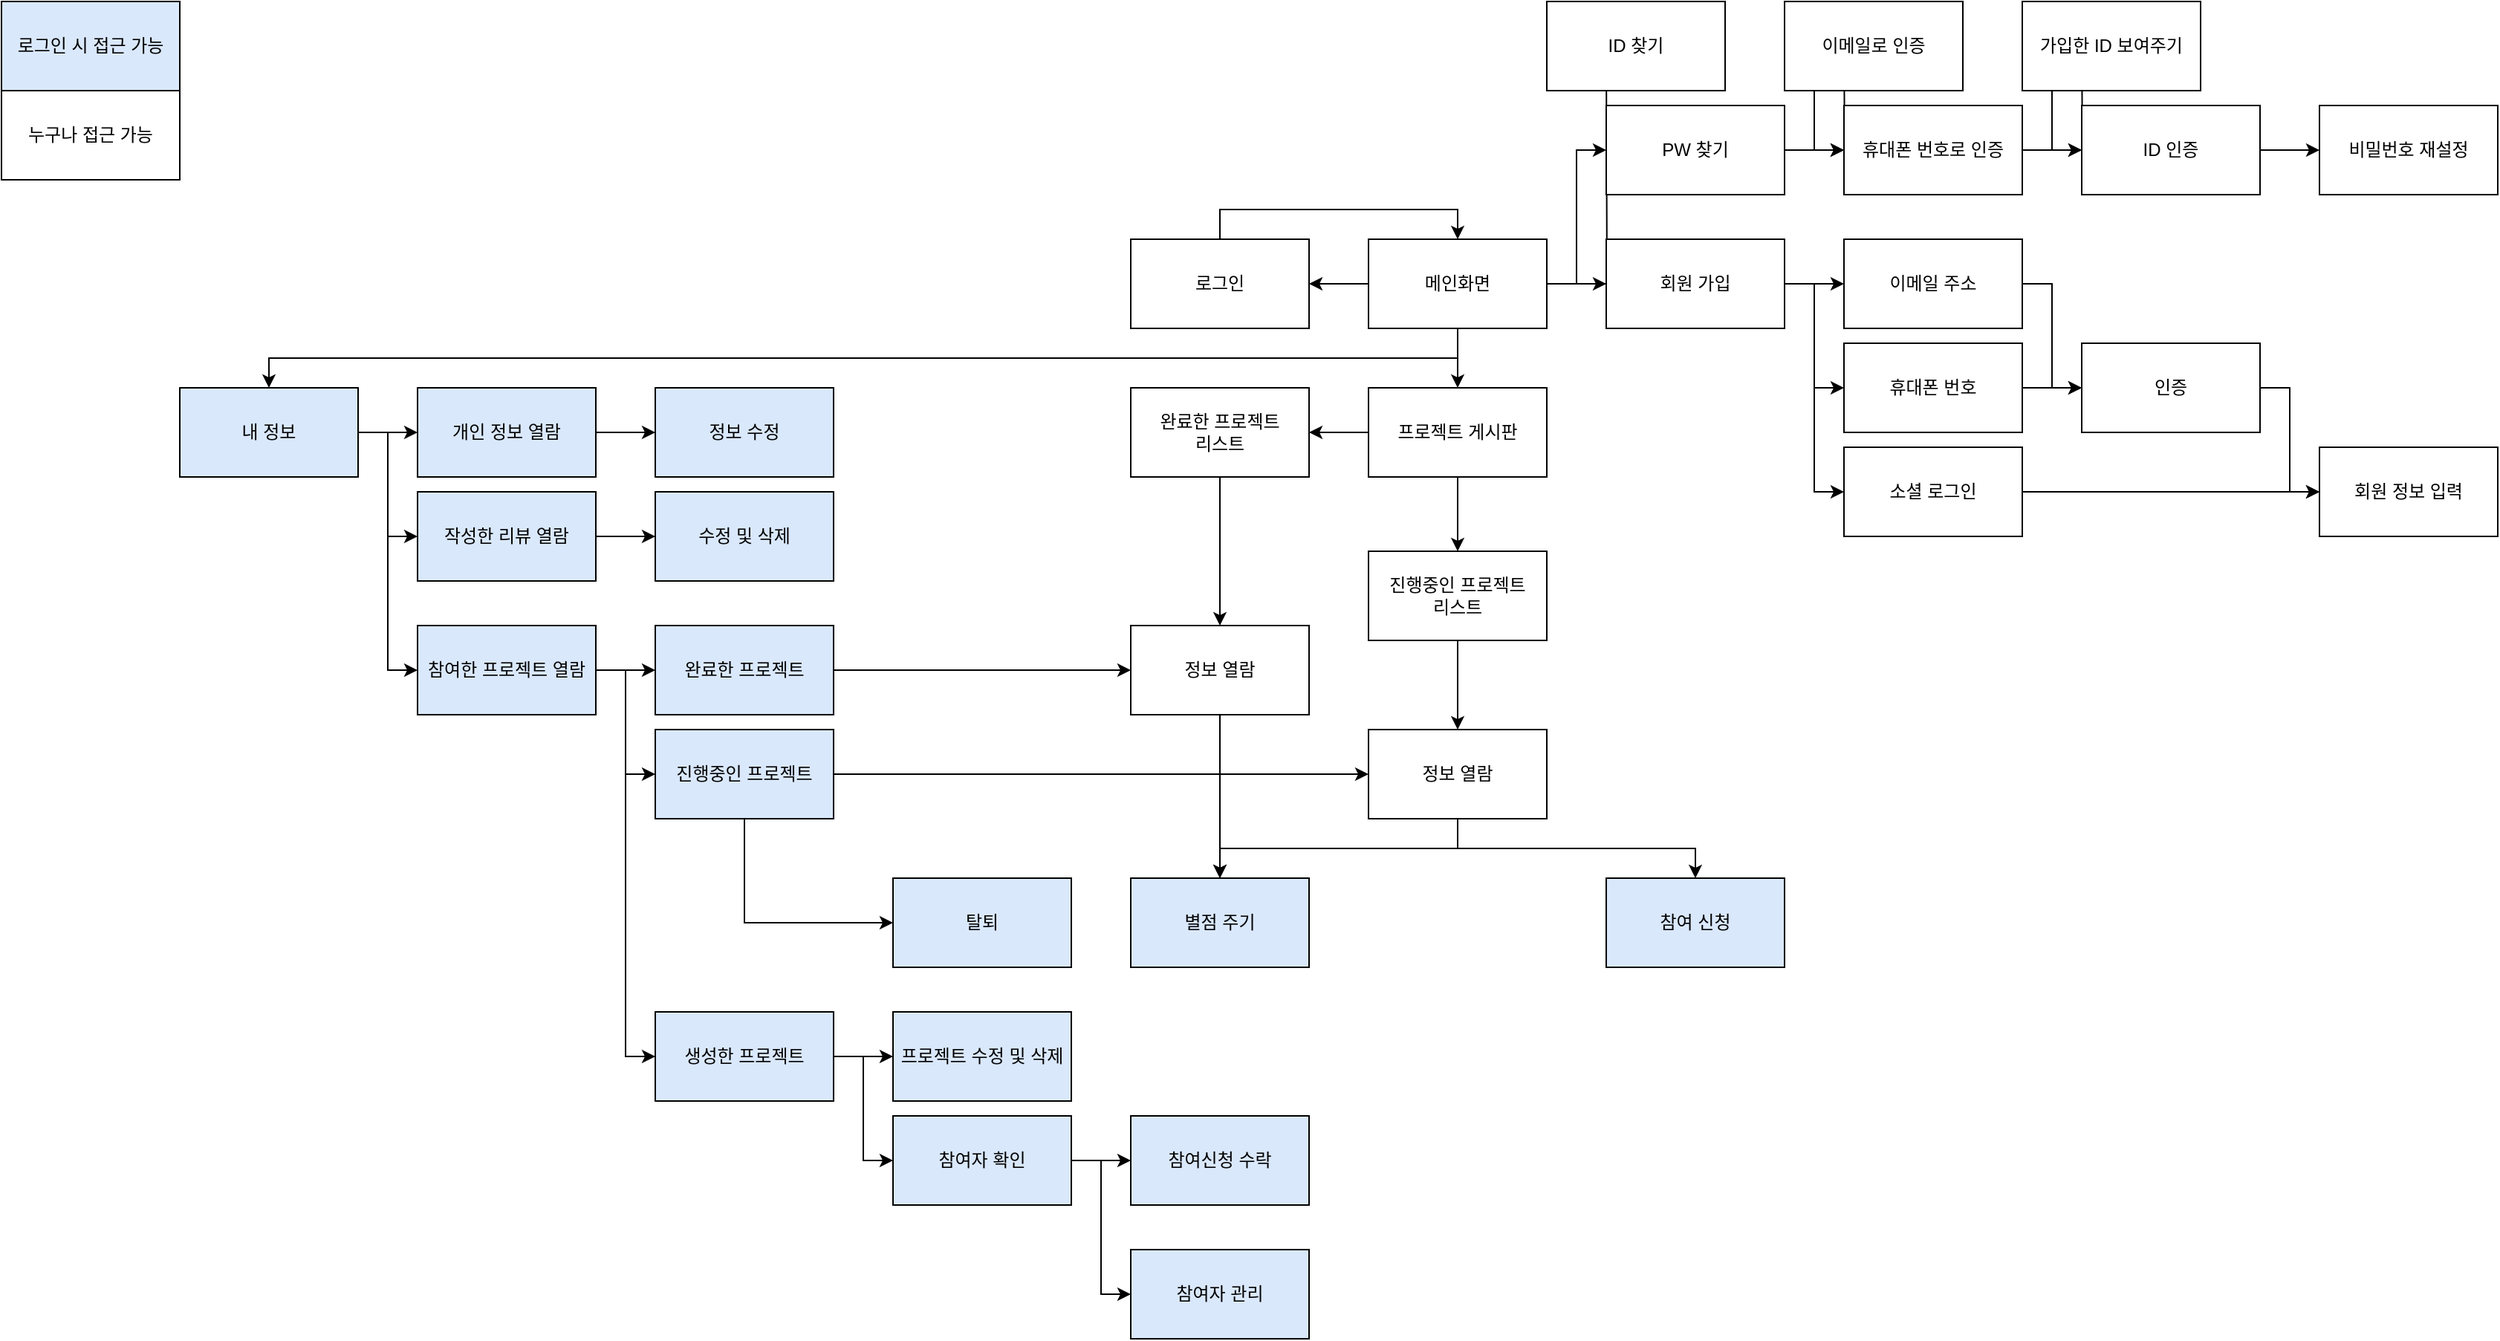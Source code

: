 <mxfile version="20.6.0" type="device"><diagram id="atNk6NkZzC9UexmLSURd" name="페이지-1"><mxGraphModel dx="1673" dy="885" grid="1" gridSize="10" guides="1" tooltips="1" connect="1" arrows="1" fold="1" page="1" pageScale="1" pageWidth="827" pageHeight="1169" math="0" shadow="0"><root><mxCell id="0"/><mxCell id="1" parent="0"/><mxCell id="_BKDXIkQk8l5Chyy_W0b-9" style="edgeStyle=orthogonalEdgeStyle;rounded=0;orthogonalLoop=1;jettySize=auto;html=1;exitX=0.5;exitY=1;exitDx=0;exitDy=0;entryX=0.5;entryY=0;entryDx=0;entryDy=0;" parent="1" source="bjW0CAG0r6nxc3iP6hRu-25" target="_BKDXIkQk8l5Chyy_W0b-2" edge="1"><mxGeometry relative="1" as="geometry"/></mxCell><mxCell id="_BKDXIkQk8l5Chyy_W0b-46" style="edgeStyle=orthogonalEdgeStyle;rounded=0;orthogonalLoop=1;jettySize=auto;html=1;exitX=1;exitY=0.5;exitDx=0;exitDy=0;entryX=0;entryY=0.5;entryDx=0;entryDy=0;" parent="1" source="bjW0CAG0r6nxc3iP6hRu-25" edge="1"><mxGeometry relative="1" as="geometry"><mxPoint x="1080.0" y="30" as="targetPoint"/></mxGeometry></mxCell><mxCell id="_BKDXIkQk8l5Chyy_W0b-47" style="edgeStyle=orthogonalEdgeStyle;rounded=0;orthogonalLoop=1;jettySize=auto;html=1;exitX=1;exitY=0.5;exitDx=0;exitDy=0;entryX=0;entryY=0.5;entryDx=0;entryDy=0;" parent="1" source="bjW0CAG0r6nxc3iP6hRu-25" target="_BKDXIkQk8l5Chyy_W0b-44" edge="1"><mxGeometry relative="1" as="geometry"/></mxCell><mxCell id="_BKDXIkQk8l5Chyy_W0b-48" style="edgeStyle=orthogonalEdgeStyle;rounded=0;orthogonalLoop=1;jettySize=auto;html=1;exitX=1;exitY=0.5;exitDx=0;exitDy=0;entryX=0;entryY=0.5;entryDx=0;entryDy=0;" parent="1" source="bjW0CAG0r6nxc3iP6hRu-25" target="_BKDXIkQk8l5Chyy_W0b-15" edge="1"><mxGeometry relative="1" as="geometry"/></mxCell><mxCell id="3mjZ2GjrSlD1f7R-v62S-1" style="edgeStyle=orthogonalEdgeStyle;rounded=0;orthogonalLoop=1;jettySize=auto;html=1;exitX=0.5;exitY=1;exitDx=0;exitDy=0;entryX=0.5;entryY=0;entryDx=0;entryDy=0;" parent="1" source="bjW0CAG0r6nxc3iP6hRu-25" target="_BKDXIkQk8l5Chyy_W0b-3" edge="1"><mxGeometry relative="1" as="geometry"/></mxCell><mxCell id="3mjZ2GjrSlD1f7R-v62S-22" value="" style="edgeStyle=orthogonalEdgeStyle;rounded=0;orthogonalLoop=1;jettySize=auto;html=1;" parent="1" source="bjW0CAG0r6nxc3iP6hRu-25" target="3mjZ2GjrSlD1f7R-v62S-21" edge="1"><mxGeometry relative="1" as="geometry"/></mxCell><mxCell id="bjW0CAG0r6nxc3iP6hRu-25" value="메인화면" style="rounded=0;whiteSpace=wrap;html=1;" parent="1" vertex="1"><mxGeometry x="920" y="160" width="120" height="60" as="geometry"/></mxCell><mxCell id="_BKDXIkQk8l5Chyy_W0b-17" style="edgeStyle=orthogonalEdgeStyle;rounded=0;orthogonalLoop=1;jettySize=auto;html=1;exitX=0.5;exitY=1;exitDx=0;exitDy=0;entryX=0.5;entryY=0;entryDx=0;entryDy=0;" parent="1" source="_BKDXIkQk8l5Chyy_W0b-2" target="_BKDXIkQk8l5Chyy_W0b-14" edge="1"><mxGeometry relative="1" as="geometry"/></mxCell><mxCell id="3mjZ2GjrSlD1f7R-v62S-38" style="edgeStyle=orthogonalEdgeStyle;rounded=0;orthogonalLoop=1;jettySize=auto;html=1;exitX=0;exitY=0.5;exitDx=0;exitDy=0;entryX=1;entryY=0.5;entryDx=0;entryDy=0;" parent="1" source="_BKDXIkQk8l5Chyy_W0b-2" target="3mjZ2GjrSlD1f7R-v62S-32" edge="1"><mxGeometry relative="1" as="geometry"/></mxCell><mxCell id="_BKDXIkQk8l5Chyy_W0b-2" value="프로젝트 게시판" style="rounded=0;whiteSpace=wrap;html=1;" parent="1" vertex="1"><mxGeometry x="920" y="260" width="120" height="60" as="geometry"/></mxCell><mxCell id="3mjZ2GjrSlD1f7R-v62S-24" value="" style="edgeStyle=orthogonalEdgeStyle;rounded=0;orthogonalLoop=1;jettySize=auto;html=1;" parent="1" source="_BKDXIkQk8l5Chyy_W0b-3" target="3mjZ2GjrSlD1f7R-v62S-5" edge="1"><mxGeometry relative="1" as="geometry"/></mxCell><mxCell id="3mjZ2GjrSlD1f7R-v62S-25" style="edgeStyle=orthogonalEdgeStyle;rounded=0;orthogonalLoop=1;jettySize=auto;html=1;exitX=1;exitY=0.5;exitDx=0;exitDy=0;entryX=0;entryY=0.5;entryDx=0;entryDy=0;" parent="1" source="_BKDXIkQk8l5Chyy_W0b-3" target="3mjZ2GjrSlD1f7R-v62S-7" edge="1"><mxGeometry relative="1" as="geometry"/></mxCell><mxCell id="3mjZ2GjrSlD1f7R-v62S-26" style="edgeStyle=orthogonalEdgeStyle;rounded=0;orthogonalLoop=1;jettySize=auto;html=1;exitX=1;exitY=0.5;exitDx=0;exitDy=0;entryX=0;entryY=0.5;entryDx=0;entryDy=0;" parent="1" source="_BKDXIkQk8l5Chyy_W0b-3" target="3mjZ2GjrSlD1f7R-v62S-6" edge="1"><mxGeometry relative="1" as="geometry"/></mxCell><mxCell id="_BKDXIkQk8l5Chyy_W0b-3" value="내 정보" style="rounded=0;whiteSpace=wrap;html=1;fillColor=#dae8fc;strokeColor=#000000;" parent="1" vertex="1"><mxGeometry x="120" y="260" width="120" height="60" as="geometry"/></mxCell><mxCell id="_BKDXIkQk8l5Chyy_W0b-7" value="로그인 시 접근 가능" style="rounded=0;whiteSpace=wrap;html=1;fillColor=#dae8fc;strokeColor=#000000;" parent="1" vertex="1"><mxGeometry width="120" height="60" as="geometry"/></mxCell><mxCell id="_BKDXIkQk8l5Chyy_W0b-8" value="누구나 접근 가능" style="rounded=0;whiteSpace=wrap;html=1;" parent="1" vertex="1"><mxGeometry y="60" width="120" height="60" as="geometry"/></mxCell><mxCell id="3mjZ2GjrSlD1f7R-v62S-40" style="edgeStyle=orthogonalEdgeStyle;rounded=0;orthogonalLoop=1;jettySize=auto;html=1;exitX=0.5;exitY=1;exitDx=0;exitDy=0;entryX=0.5;entryY=0;entryDx=0;entryDy=0;" parent="1" source="_BKDXIkQk8l5Chyy_W0b-14" target="3mjZ2GjrSlD1f7R-v62S-39" edge="1"><mxGeometry relative="1" as="geometry"/></mxCell><mxCell id="_BKDXIkQk8l5Chyy_W0b-14" value="진행중인 프로젝트&lt;br&gt;리스트" style="rounded=0;whiteSpace=wrap;html=1;" parent="1" vertex="1"><mxGeometry x="920" y="370" width="120" height="60" as="geometry"/></mxCell><mxCell id="_BKDXIkQk8l5Chyy_W0b-31" style="edgeStyle=orthogonalEdgeStyle;rounded=0;orthogonalLoop=1;jettySize=auto;html=1;exitX=1;exitY=0.5;exitDx=0;exitDy=0;entryX=0;entryY=0.5;entryDx=0;entryDy=0;" parent="1" source="_BKDXIkQk8l5Chyy_W0b-15" target="_BKDXIkQk8l5Chyy_W0b-26" edge="1"><mxGeometry relative="1" as="geometry"/></mxCell><mxCell id="_BKDXIkQk8l5Chyy_W0b-32" style="edgeStyle=orthogonalEdgeStyle;rounded=0;orthogonalLoop=1;jettySize=auto;html=1;exitX=1;exitY=0.5;exitDx=0;exitDy=0;entryX=0;entryY=0.5;entryDx=0;entryDy=0;" parent="1" source="_BKDXIkQk8l5Chyy_W0b-15" target="_BKDXIkQk8l5Chyy_W0b-29" edge="1"><mxGeometry relative="1" as="geometry"/></mxCell><mxCell id="_BKDXIkQk8l5Chyy_W0b-33" style="edgeStyle=orthogonalEdgeStyle;rounded=0;orthogonalLoop=1;jettySize=auto;html=1;exitX=1;exitY=0.5;exitDx=0;exitDy=0;entryX=0;entryY=0.5;entryDx=0;entryDy=0;" parent="1" source="_BKDXIkQk8l5Chyy_W0b-15" target="_BKDXIkQk8l5Chyy_W0b-30" edge="1"><mxGeometry relative="1" as="geometry"/></mxCell><mxCell id="_BKDXIkQk8l5Chyy_W0b-15" value="회원 가입" style="rounded=0;whiteSpace=wrap;html=1;" parent="1" vertex="1"><mxGeometry x="1080" y="160" width="120" height="60" as="geometry"/></mxCell><mxCell id="_BKDXIkQk8l5Chyy_W0b-19" value="별점 주기" style="rounded=0;whiteSpace=wrap;html=1;fillColor=#dae8fc;strokeColor=#000000;" parent="1" vertex="1"><mxGeometry x="760" y="590" width="120" height="60" as="geometry"/></mxCell><mxCell id="_BKDXIkQk8l5Chyy_W0b-20" value="참여 신청" style="rounded=0;whiteSpace=wrap;html=1;fillColor=#dae8fc;strokeColor=#000000;" parent="1" vertex="1"><mxGeometry x="1080" y="590" width="120" height="60" as="geometry"/></mxCell><mxCell id="_BKDXIkQk8l5Chyy_W0b-35" style="edgeStyle=orthogonalEdgeStyle;rounded=0;orthogonalLoop=1;jettySize=auto;html=1;exitX=1;exitY=0.5;exitDx=0;exitDy=0;entryX=0;entryY=0.5;entryDx=0;entryDy=0;" parent="1" source="_BKDXIkQk8l5Chyy_W0b-26" target="_BKDXIkQk8l5Chyy_W0b-34" edge="1"><mxGeometry relative="1" as="geometry"/></mxCell><mxCell id="_BKDXIkQk8l5Chyy_W0b-26" value="이메일 주소" style="rounded=0;whiteSpace=wrap;html=1;" parent="1" vertex="1"><mxGeometry x="1240" y="160" width="120" height="60" as="geometry"/></mxCell><mxCell id="_BKDXIkQk8l5Chyy_W0b-36" style="edgeStyle=orthogonalEdgeStyle;rounded=0;orthogonalLoop=1;jettySize=auto;html=1;exitX=1;exitY=0.5;exitDx=0;exitDy=0;entryX=0;entryY=0.5;entryDx=0;entryDy=0;" parent="1" source="_BKDXIkQk8l5Chyy_W0b-29" target="_BKDXIkQk8l5Chyy_W0b-34" edge="1"><mxGeometry relative="1" as="geometry"/></mxCell><mxCell id="_BKDXIkQk8l5Chyy_W0b-29" value="휴대폰 번호" style="rounded=0;whiteSpace=wrap;html=1;" parent="1" vertex="1"><mxGeometry x="1240" y="230" width="120" height="60" as="geometry"/></mxCell><mxCell id="_BKDXIkQk8l5Chyy_W0b-39" style="edgeStyle=orthogonalEdgeStyle;rounded=0;orthogonalLoop=1;jettySize=auto;html=1;exitX=1;exitY=0.5;exitDx=0;exitDy=0;entryX=0;entryY=0.5;entryDx=0;entryDy=0;" parent="1" source="_BKDXIkQk8l5Chyy_W0b-30" target="_BKDXIkQk8l5Chyy_W0b-37" edge="1"><mxGeometry relative="1" as="geometry"/></mxCell><mxCell id="_BKDXIkQk8l5Chyy_W0b-30" value="소셜 로그인" style="rounded=0;whiteSpace=wrap;html=1;" parent="1" vertex="1"><mxGeometry x="1240" y="300" width="120" height="60" as="geometry"/></mxCell><mxCell id="_BKDXIkQk8l5Chyy_W0b-38" style="edgeStyle=orthogonalEdgeStyle;rounded=0;orthogonalLoop=1;jettySize=auto;html=1;exitX=1;exitY=0.5;exitDx=0;exitDy=0;entryX=0;entryY=0.5;entryDx=0;entryDy=0;" parent="1" source="_BKDXIkQk8l5Chyy_W0b-34" target="_BKDXIkQk8l5Chyy_W0b-37" edge="1"><mxGeometry relative="1" as="geometry"/></mxCell><mxCell id="_BKDXIkQk8l5Chyy_W0b-34" value="인증" style="rounded=0;whiteSpace=wrap;html=1;" parent="1" vertex="1"><mxGeometry x="1400" y="230" width="120" height="60" as="geometry"/></mxCell><mxCell id="_BKDXIkQk8l5Chyy_W0b-37" value="회원 정보 입력" style="rounded=0;whiteSpace=wrap;html=1;" parent="1" vertex="1"><mxGeometry x="1560" y="300" width="120" height="60" as="geometry"/></mxCell><mxCell id="_BKDXIkQk8l5Chyy_W0b-64" style="edgeStyle=orthogonalEdgeStyle;rounded=0;orthogonalLoop=1;jettySize=auto;html=1;exitX=1;exitY=0.5;exitDx=0;exitDy=0;entryX=0;entryY=0.5;entryDx=0;entryDy=0;" parent="1" source="_BKDXIkQk8l5Chyy_W0b-44" target="_BKDXIkQk8l5Chyy_W0b-49" edge="1"><mxGeometry relative="1" as="geometry"/></mxCell><mxCell id="_BKDXIkQk8l5Chyy_W0b-65" style="edgeStyle=orthogonalEdgeStyle;rounded=0;orthogonalLoop=1;jettySize=auto;html=1;exitX=1;exitY=0.5;exitDx=0;exitDy=0;entryX=0;entryY=0.5;entryDx=0;entryDy=0;" parent="1" source="_BKDXIkQk8l5Chyy_W0b-44" edge="1"><mxGeometry relative="1" as="geometry"><mxPoint x="1240.0" y="30" as="targetPoint"/></mxGeometry></mxCell><mxCell id="_BKDXIkQk8l5Chyy_W0b-44" value="PW 찾기" style="rounded=0;whiteSpace=wrap;html=1;" parent="1" vertex="1"><mxGeometry x="1080" y="70" width="120" height="60" as="geometry"/></mxCell><mxCell id="_BKDXIkQk8l5Chyy_W0b-51" style="edgeStyle=orthogonalEdgeStyle;rounded=0;orthogonalLoop=1;jettySize=auto;html=1;exitX=1;exitY=0.5;exitDx=0;exitDy=0;entryX=0;entryY=0.5;entryDx=0;entryDy=0;" parent="1" target="_BKDXIkQk8l5Chyy_W0b-49" edge="1"><mxGeometry relative="1" as="geometry"><mxPoint x="1200.0" y="30" as="sourcePoint"/></mxGeometry></mxCell><mxCell id="_BKDXIkQk8l5Chyy_W0b-52" style="edgeStyle=orthogonalEdgeStyle;rounded=0;orthogonalLoop=1;jettySize=auto;html=1;exitX=1;exitY=0.5;exitDx=0;exitDy=0;entryX=0;entryY=0.5;entryDx=0;entryDy=0;" parent="1" edge="1"><mxGeometry relative="1" as="geometry"><mxPoint x="1200.0" y="30" as="sourcePoint"/><mxPoint x="1240.0" y="30" as="targetPoint"/></mxGeometry></mxCell><mxCell id="_BKDXIkQk8l5Chyy_W0b-45" value="ID 찾기" style="rounded=0;whiteSpace=wrap;html=1;" parent="1" vertex="1"><mxGeometry x="1040" width="120" height="60" as="geometry"/></mxCell><mxCell id="_BKDXIkQk8l5Chyy_W0b-55" style="edgeStyle=orthogonalEdgeStyle;rounded=0;orthogonalLoop=1;jettySize=auto;html=1;exitX=1;exitY=0.5;exitDx=0;exitDy=0;entryX=0;entryY=0.5;entryDx=0;entryDy=0;" parent="1" source="_BKDXIkQk8l5Chyy_W0b-49" edge="1"><mxGeometry relative="1" as="geometry"><mxPoint x="1400.0" y="30" as="targetPoint"/></mxGeometry></mxCell><mxCell id="_BKDXIkQk8l5Chyy_W0b-62" style="edgeStyle=orthogonalEdgeStyle;rounded=0;orthogonalLoop=1;jettySize=auto;html=1;exitX=1;exitY=0.5;exitDx=0;exitDy=0;entryX=0;entryY=0.5;entryDx=0;entryDy=0;" parent="1" source="_BKDXIkQk8l5Chyy_W0b-49" target="_BKDXIkQk8l5Chyy_W0b-56" edge="1"><mxGeometry relative="1" as="geometry"/></mxCell><mxCell id="_BKDXIkQk8l5Chyy_W0b-49" value="휴대폰 번호로 인증" style="rounded=0;whiteSpace=wrap;html=1;" parent="1" vertex="1"><mxGeometry x="1240" y="70" width="120" height="60" as="geometry"/></mxCell><mxCell id="_BKDXIkQk8l5Chyy_W0b-54" style="edgeStyle=orthogonalEdgeStyle;rounded=0;orthogonalLoop=1;jettySize=auto;html=1;exitX=1;exitY=0.5;exitDx=0;exitDy=0;entryX=0;entryY=0.5;entryDx=0;entryDy=0;" parent="1" edge="1"><mxGeometry relative="1" as="geometry"><mxPoint x="1360.0" y="30" as="sourcePoint"/><mxPoint x="1400.0" y="30" as="targetPoint"/></mxGeometry></mxCell><mxCell id="_BKDXIkQk8l5Chyy_W0b-61" style="edgeStyle=orthogonalEdgeStyle;rounded=0;orthogonalLoop=1;jettySize=auto;html=1;exitX=1;exitY=0.5;exitDx=0;exitDy=0;entryX=0;entryY=0.5;entryDx=0;entryDy=0;" parent="1" target="_BKDXIkQk8l5Chyy_W0b-56" edge="1"><mxGeometry relative="1" as="geometry"><mxPoint x="1360.0" y="30" as="sourcePoint"/></mxGeometry></mxCell><mxCell id="_BKDXIkQk8l5Chyy_W0b-50" value="이메일로 인증" style="rounded=0;whiteSpace=wrap;html=1;" parent="1" vertex="1"><mxGeometry x="1200" width="120" height="60" as="geometry"/></mxCell><mxCell id="_BKDXIkQk8l5Chyy_W0b-53" value="가입한 ID 보여주기" style="rounded=0;whiteSpace=wrap;html=1;" parent="1" vertex="1"><mxGeometry x="1360" width="120" height="60" as="geometry"/></mxCell><mxCell id="_BKDXIkQk8l5Chyy_W0b-63" style="edgeStyle=orthogonalEdgeStyle;rounded=0;orthogonalLoop=1;jettySize=auto;html=1;exitX=1;exitY=0.5;exitDx=0;exitDy=0;entryX=0;entryY=0.5;entryDx=0;entryDy=0;" parent="1" source="_BKDXIkQk8l5Chyy_W0b-56" target="_BKDXIkQk8l5Chyy_W0b-60" edge="1"><mxGeometry relative="1" as="geometry"/></mxCell><mxCell id="_BKDXIkQk8l5Chyy_W0b-56" value="ID 인증" style="rounded=0;whiteSpace=wrap;html=1;" parent="1" vertex="1"><mxGeometry x="1400" y="70" width="120" height="60" as="geometry"/></mxCell><mxCell id="_BKDXIkQk8l5Chyy_W0b-60" value="비밀번호 재설정" style="rounded=0;whiteSpace=wrap;html=1;" parent="1" vertex="1"><mxGeometry x="1560" y="70" width="120" height="60" as="geometry"/></mxCell><mxCell id="3mjZ2GjrSlD1f7R-v62S-2" value="정보 수정" style="rounded=0;whiteSpace=wrap;html=1;fillColor=#dae8fc;strokeColor=#000000;" parent="1" vertex="1"><mxGeometry x="440.0" y="260" width="120" height="60" as="geometry"/></mxCell><mxCell id="3mjZ2GjrSlD1f7R-v62S-27" style="edgeStyle=orthogonalEdgeStyle;rounded=0;orthogonalLoop=1;jettySize=auto;html=1;exitX=1;exitY=0.5;exitDx=0;exitDy=0;entryX=0;entryY=0.5;entryDx=0;entryDy=0;" parent="1" source="3mjZ2GjrSlD1f7R-v62S-5" target="3mjZ2GjrSlD1f7R-v62S-2" edge="1"><mxGeometry relative="1" as="geometry"/></mxCell><mxCell id="3mjZ2GjrSlD1f7R-v62S-5" value="개인 정보 열람" style="rounded=0;whiteSpace=wrap;html=1;fillColor=#dae8fc;strokeColor=#000000;" parent="1" vertex="1"><mxGeometry x="280" y="260" width="120" height="60" as="geometry"/></mxCell><mxCell id="3mjZ2GjrSlD1f7R-v62S-29" value="" style="edgeStyle=orthogonalEdgeStyle;rounded=0;orthogonalLoop=1;jettySize=auto;html=1;" parent="1" source="3mjZ2GjrSlD1f7R-v62S-6" target="3mjZ2GjrSlD1f7R-v62S-15" edge="1"><mxGeometry relative="1" as="geometry"/></mxCell><mxCell id="3mjZ2GjrSlD1f7R-v62S-30" style="edgeStyle=orthogonalEdgeStyle;rounded=0;orthogonalLoop=1;jettySize=auto;html=1;exitX=1;exitY=0.5;exitDx=0;exitDy=0;entryX=0;entryY=0.5;entryDx=0;entryDy=0;" parent="1" source="3mjZ2GjrSlD1f7R-v62S-6" target="3mjZ2GjrSlD1f7R-v62S-14" edge="1"><mxGeometry relative="1" as="geometry"/></mxCell><mxCell id="3mjZ2GjrSlD1f7R-v62S-31" style="edgeStyle=orthogonalEdgeStyle;rounded=0;orthogonalLoop=1;jettySize=auto;html=1;exitX=1;exitY=0.5;exitDx=0;exitDy=0;entryX=0;entryY=0.5;entryDx=0;entryDy=0;" parent="1" source="3mjZ2GjrSlD1f7R-v62S-6" target="3mjZ2GjrSlD1f7R-v62S-18" edge="1"><mxGeometry relative="1" as="geometry"/></mxCell><mxCell id="3mjZ2GjrSlD1f7R-v62S-6" value="참여한 프로젝트 열람" style="rounded=0;whiteSpace=wrap;html=1;fillColor=#dae8fc;strokeColor=#000000;" parent="1" vertex="1"><mxGeometry x="280" y="420" width="120" height="60" as="geometry"/></mxCell><mxCell id="3mjZ2GjrSlD1f7R-v62S-28" style="edgeStyle=orthogonalEdgeStyle;rounded=0;orthogonalLoop=1;jettySize=auto;html=1;exitX=1;exitY=0.5;exitDx=0;exitDy=0;entryX=0;entryY=0.5;entryDx=0;entryDy=0;" parent="1" source="3mjZ2GjrSlD1f7R-v62S-7" target="3mjZ2GjrSlD1f7R-v62S-12" edge="1"><mxGeometry relative="1" as="geometry"/></mxCell><mxCell id="3mjZ2GjrSlD1f7R-v62S-7" value="작성한 리뷰 열람" style="rounded=0;whiteSpace=wrap;html=1;fillColor=#dae8fc;strokeColor=#000000;" parent="1" vertex="1"><mxGeometry x="280" y="330" width="120" height="60" as="geometry"/></mxCell><mxCell id="3mjZ2GjrSlD1f7R-v62S-12" value="수정 및 삭제" style="rounded=0;whiteSpace=wrap;html=1;fillColor=#dae8fc;strokeColor=#000000;" parent="1" vertex="1"><mxGeometry x="440.0" y="330" width="120" height="60" as="geometry"/></mxCell><mxCell id="3mjZ2GjrSlD1f7R-v62S-41" style="edgeStyle=orthogonalEdgeStyle;rounded=0;orthogonalLoop=1;jettySize=auto;html=1;exitX=1;exitY=0.5;exitDx=0;exitDy=0;entryX=0;entryY=0.5;entryDx=0;entryDy=0;" parent="1" source="3mjZ2GjrSlD1f7R-v62S-14" target="3mjZ2GjrSlD1f7R-v62S-39" edge="1"><mxGeometry relative="1" as="geometry"/></mxCell><mxCell id="3mjZ2GjrSlD1f7R-v62S-45" style="edgeStyle=orthogonalEdgeStyle;rounded=0;orthogonalLoop=1;jettySize=auto;html=1;exitX=0.5;exitY=1;exitDx=0;exitDy=0;entryX=0;entryY=0.5;entryDx=0;entryDy=0;" parent="1" source="3mjZ2GjrSlD1f7R-v62S-14" target="3mjZ2GjrSlD1f7R-v62S-43" edge="1"><mxGeometry relative="1" as="geometry"/></mxCell><mxCell id="3mjZ2GjrSlD1f7R-v62S-14" value="진행중인 프로젝트" style="rounded=0;whiteSpace=wrap;html=1;fillColor=#dae8fc;strokeColor=#000000;" parent="1" vertex="1"><mxGeometry x="440.0" y="490" width="120" height="60" as="geometry"/></mxCell><mxCell id="3mjZ2GjrSlD1f7R-v62S-36" style="edgeStyle=orthogonalEdgeStyle;rounded=0;orthogonalLoop=1;jettySize=auto;html=1;exitX=1;exitY=0.5;exitDx=0;exitDy=0;entryX=0;entryY=0.5;entryDx=0;entryDy=0;" parent="1" source="3mjZ2GjrSlD1f7R-v62S-15" target="3mjZ2GjrSlD1f7R-v62S-35" edge="1"><mxGeometry relative="1" as="geometry"/></mxCell><mxCell id="3mjZ2GjrSlD1f7R-v62S-15" value="완료한 프로젝트" style="rounded=0;whiteSpace=wrap;html=1;fillColor=#dae8fc;strokeColor=#000000;" parent="1" vertex="1"><mxGeometry x="440.0" y="420" width="120" height="60" as="geometry"/></mxCell><mxCell id="3mjZ2GjrSlD1f7R-v62S-50" style="edgeStyle=orthogonalEdgeStyle;rounded=0;orthogonalLoop=1;jettySize=auto;html=1;exitX=1;exitY=0.5;exitDx=0;exitDy=0;entryX=0;entryY=0.5;entryDx=0;entryDy=0;" parent="1" source="3mjZ2GjrSlD1f7R-v62S-18" target="3mjZ2GjrSlD1f7R-v62S-49" edge="1"><mxGeometry relative="1" as="geometry"/></mxCell><mxCell id="3mjZ2GjrSlD1f7R-v62S-52" style="edgeStyle=orthogonalEdgeStyle;rounded=0;orthogonalLoop=1;jettySize=auto;html=1;exitX=1;exitY=0.5;exitDx=0;exitDy=0;entryX=0;entryY=0.5;entryDx=0;entryDy=0;" parent="1" source="3mjZ2GjrSlD1f7R-v62S-18" target="3mjZ2GjrSlD1f7R-v62S-51" edge="1"><mxGeometry relative="1" as="geometry"/></mxCell><mxCell id="3mjZ2GjrSlD1f7R-v62S-18" value="생성한 프로젝트" style="rounded=0;whiteSpace=wrap;html=1;fillColor=#dae8fc;strokeColor=#000000;" parent="1" vertex="1"><mxGeometry x="440.0" y="680" width="120" height="60" as="geometry"/></mxCell><mxCell id="3mjZ2GjrSlD1f7R-v62S-23" style="edgeStyle=orthogonalEdgeStyle;rounded=0;orthogonalLoop=1;jettySize=auto;html=1;exitX=0.5;exitY=0;exitDx=0;exitDy=0;entryX=0.5;entryY=0;entryDx=0;entryDy=0;" parent="1" source="3mjZ2GjrSlD1f7R-v62S-21" target="bjW0CAG0r6nxc3iP6hRu-25" edge="1"><mxGeometry relative="1" as="geometry"/></mxCell><mxCell id="3mjZ2GjrSlD1f7R-v62S-21" value="로그인" style="rounded=0;whiteSpace=wrap;html=1;" parent="1" vertex="1"><mxGeometry x="760" y="160" width="120" height="60" as="geometry"/></mxCell><mxCell id="3mjZ2GjrSlD1f7R-v62S-37" style="edgeStyle=orthogonalEdgeStyle;rounded=0;orthogonalLoop=1;jettySize=auto;html=1;exitX=0.5;exitY=1;exitDx=0;exitDy=0;entryX=0.5;entryY=0;entryDx=0;entryDy=0;" parent="1" source="3mjZ2GjrSlD1f7R-v62S-32" target="3mjZ2GjrSlD1f7R-v62S-35" edge="1"><mxGeometry relative="1" as="geometry"/></mxCell><mxCell id="3mjZ2GjrSlD1f7R-v62S-32" value="완료한 프로젝트 &lt;br&gt;리스트" style="rounded=0;whiteSpace=wrap;html=1;" parent="1" vertex="1"><mxGeometry x="760" y="260" width="120" height="60" as="geometry"/></mxCell><mxCell id="3mjZ2GjrSlD1f7R-v62S-46" style="edgeStyle=orthogonalEdgeStyle;rounded=0;orthogonalLoop=1;jettySize=auto;html=1;exitX=0.5;exitY=1;exitDx=0;exitDy=0;entryX=0.5;entryY=0;entryDx=0;entryDy=0;" parent="1" source="3mjZ2GjrSlD1f7R-v62S-35" target="_BKDXIkQk8l5Chyy_W0b-19" edge="1"><mxGeometry relative="1" as="geometry"/></mxCell><mxCell id="3mjZ2GjrSlD1f7R-v62S-35" value="정보 열람" style="rounded=0;whiteSpace=wrap;html=1;" parent="1" vertex="1"><mxGeometry x="760" y="420" width="120" height="60" as="geometry"/></mxCell><mxCell id="3mjZ2GjrSlD1f7R-v62S-47" style="edgeStyle=orthogonalEdgeStyle;rounded=0;orthogonalLoop=1;jettySize=auto;html=1;exitX=0.5;exitY=1;exitDx=0;exitDy=0;entryX=0.5;entryY=0;entryDx=0;entryDy=0;" parent="1" source="3mjZ2GjrSlD1f7R-v62S-39" target="_BKDXIkQk8l5Chyy_W0b-19" edge="1"><mxGeometry relative="1" as="geometry"/></mxCell><mxCell id="3mjZ2GjrSlD1f7R-v62S-48" style="edgeStyle=orthogonalEdgeStyle;rounded=0;orthogonalLoop=1;jettySize=auto;html=1;exitX=0.5;exitY=1;exitDx=0;exitDy=0;entryX=0.5;entryY=0;entryDx=0;entryDy=0;" parent="1" source="3mjZ2GjrSlD1f7R-v62S-39" target="_BKDXIkQk8l5Chyy_W0b-20" edge="1"><mxGeometry relative="1" as="geometry"/></mxCell><mxCell id="3mjZ2GjrSlD1f7R-v62S-39" value="정보 열람" style="rounded=0;whiteSpace=wrap;html=1;" parent="1" vertex="1"><mxGeometry x="920" y="490" width="120" height="60" as="geometry"/></mxCell><mxCell id="3mjZ2GjrSlD1f7R-v62S-43" value="탈퇴" style="rounded=0;whiteSpace=wrap;html=1;fillColor=#dae8fc;strokeColor=#000000;" parent="1" vertex="1"><mxGeometry x="600" y="590" width="120" height="60" as="geometry"/></mxCell><mxCell id="3mjZ2GjrSlD1f7R-v62S-49" value="프로젝트 수정 및 삭제" style="rounded=0;whiteSpace=wrap;html=1;fillColor=#dae8fc;strokeColor=#000000;" parent="1" vertex="1"><mxGeometry x="600" y="680" width="120" height="60" as="geometry"/></mxCell><mxCell id="3mjZ2GjrSlD1f7R-v62S-54" style="edgeStyle=orthogonalEdgeStyle;rounded=0;orthogonalLoop=1;jettySize=auto;html=1;exitX=1;exitY=0.5;exitDx=0;exitDy=0;entryX=0;entryY=0.5;entryDx=0;entryDy=0;" parent="1" source="3mjZ2GjrSlD1f7R-v62S-51" target="3mjZ2GjrSlD1f7R-v62S-53" edge="1"><mxGeometry relative="1" as="geometry"/></mxCell><mxCell id="3mjZ2GjrSlD1f7R-v62S-56" style="edgeStyle=orthogonalEdgeStyle;rounded=0;orthogonalLoop=1;jettySize=auto;html=1;exitX=1;exitY=0.5;exitDx=0;exitDy=0;entryX=0;entryY=0.5;entryDx=0;entryDy=0;" parent="1" source="3mjZ2GjrSlD1f7R-v62S-51" target="3mjZ2GjrSlD1f7R-v62S-55" edge="1"><mxGeometry relative="1" as="geometry"/></mxCell><mxCell id="3mjZ2GjrSlD1f7R-v62S-51" value="참여자 확인" style="rounded=0;whiteSpace=wrap;html=1;fillColor=#dae8fc;strokeColor=#000000;" parent="1" vertex="1"><mxGeometry x="600" y="750" width="120" height="60" as="geometry"/></mxCell><mxCell id="3mjZ2GjrSlD1f7R-v62S-53" value="참여신청 수락" style="rounded=0;whiteSpace=wrap;html=1;fillColor=#dae8fc;strokeColor=#000000;" parent="1" vertex="1"><mxGeometry x="760" y="750" width="120" height="60" as="geometry"/></mxCell><mxCell id="3mjZ2GjrSlD1f7R-v62S-55" value="참여자 관리" style="rounded=0;whiteSpace=wrap;html=1;fillColor=#dae8fc;strokeColor=#000000;" parent="1" vertex="1"><mxGeometry x="760" y="840" width="120" height="60" as="geometry"/></mxCell></root></mxGraphModel></diagram></mxfile>